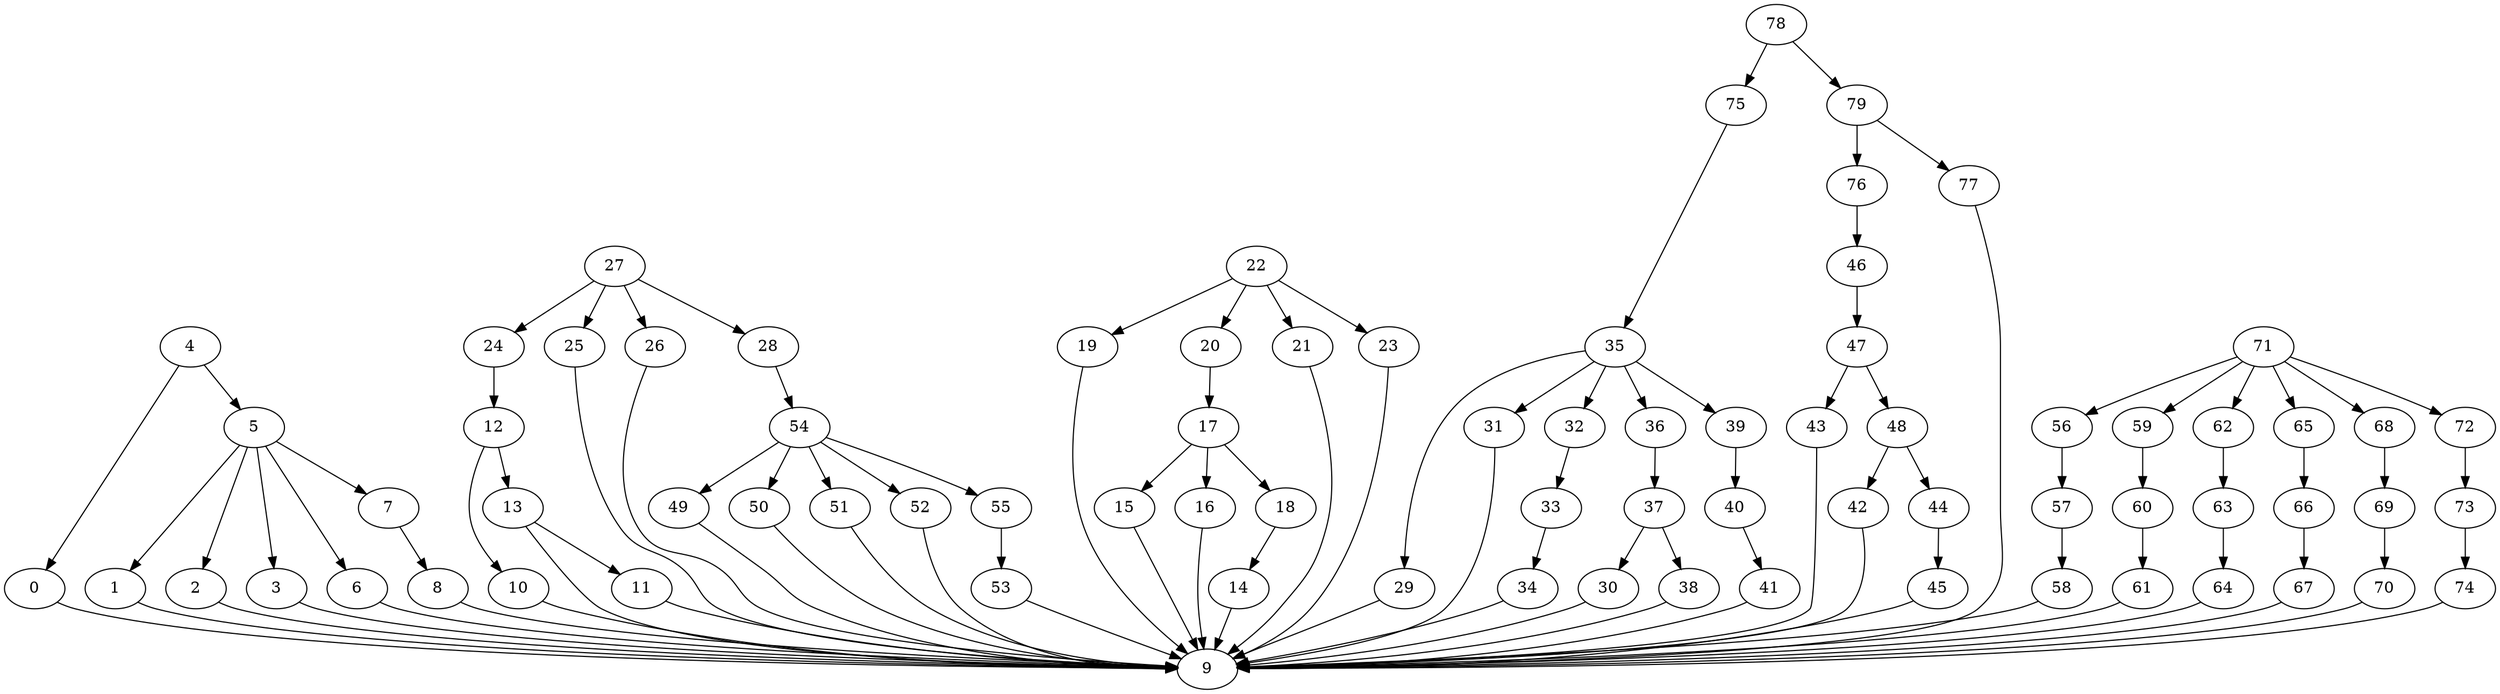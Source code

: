 strict digraph  {
0 [exec=160];
1 [exec=150];
2 [exec=180];
3 [exec=145];
4 [exec=189];
5 [exec=163];
6 [exec=178];
7 [exec=118];
8 [exec=59];
9 [exec=95];
10 [exec=133];
11 [exec=94];
12 [exec=84];
13 [exec=180];
14 [exec=119];
15 [exec=108];
16 [exec=77];
17 [exec=183];
18 [exec=84];
19 [exec=142];
20 [exec=94];
21 [exec=113];
22 [exec=56];
23 [exec=71];
24 [exec=183];
25 [exec=50];
26 [exec=148];
27 [exec=200];
28 [exec=61];
29 [exec=123];
30 [exec=136];
31 [exec=175];
32 [exec=57];
33 [exec=128];
34 [exec=164];
35 [exec=191];
36 [exec=61];
37 [exec=117];
38 [exec=152];
39 [exec=89];
40 [exec=171];
41 [exec=107];
42 [exec=174];
43 [exec=181];
44 [exec=133];
45 [exec=86];
46 [exec=137];
47 [exec=116];
48 [exec=117];
49 [exec=114];
50 [exec=58];
51 [exec=83];
52 [exec=91];
53 [exec=93];
54 [exec=74];
55 [exec=166];
56 [exec=115];
57 [exec=158];
58 [exec=121];
59 [exec=184];
60 [exec=51];
61 [exec=88];
62 [exec=59];
63 [exec=148];
64 [exec=154];
65 [exec=91];
66 [exec=78];
67 [exec=181];
68 [exec=72];
69 [exec=111];
70 [exec=76];
71 [exec=75];
72 [exec=55];
73 [exec=96];
74 [exec=109];
75 [exec=166];
76 [exec=129];
77 [exec=187];
78 [exec=147];
79 [exec=104];
0 -> 9  [comm=9];
1 -> 9  [comm=14];
2 -> 9  [comm=17];
3 -> 9  [comm=12];
4 -> 5  [comm=15];
4 -> 0  [comm=19];
5 -> 6  [comm=10];
5 -> 1  [comm=14];
5 -> 2  [comm=8];
5 -> 3  [comm=9];
5 -> 7  [comm=18];
6 -> 9  [comm=8];
7 -> 8  [comm=15];
8 -> 9  [comm=12];
10 -> 9  [comm=13];
11 -> 9  [comm=10];
12 -> 13  [comm=10];
12 -> 10  [comm=19];
13 -> 9  [comm=12];
13 -> 11  [comm=17];
14 -> 9  [comm=16];
15 -> 9  [comm=9];
16 -> 9  [comm=19];
17 -> 18  [comm=19];
17 -> 15  [comm=5];
17 -> 16  [comm=17];
18 -> 14  [comm=10];
19 -> 9  [comm=17];
20 -> 17  [comm=6];
21 -> 9  [comm=20];
22 -> 23  [comm=13];
22 -> 19  [comm=17];
22 -> 20  [comm=13];
22 -> 21  [comm=18];
23 -> 9  [comm=20];
24 -> 12  [comm=16];
25 -> 9  [comm=15];
26 -> 9  [comm=7];
27 -> 28  [comm=12];
27 -> 24  [comm=11];
27 -> 25  [comm=17];
27 -> 26  [comm=17];
28 -> 54  [comm=5];
29 -> 9  [comm=15];
30 -> 9  [comm=19];
31 -> 9  [comm=19];
32 -> 33  [comm=10];
33 -> 34  [comm=8];
34 -> 9  [comm=5];
35 -> 36  [comm=17];
35 -> 29  [comm=11];
35 -> 31  [comm=17];
35 -> 32  [comm=11];
35 -> 39  [comm=8];
36 -> 37  [comm=17];
37 -> 38  [comm=11];
37 -> 30  [comm=13];
38 -> 9  [comm=11];
39 -> 40  [comm=20];
40 -> 41  [comm=9];
41 -> 9  [comm=5];
42 -> 9  [comm=18];
43 -> 9  [comm=20];
44 -> 45  [comm=13];
45 -> 9  [comm=10];
46 -> 47  [comm=19];
47 -> 48  [comm=11];
47 -> 43  [comm=7];
48 -> 42  [comm=16];
48 -> 44  [comm=5];
49 -> 9  [comm=20];
50 -> 9  [comm=7];
51 -> 9  [comm=20];
52 -> 9  [comm=15];
53 -> 9  [comm=19];
54 -> 55  [comm=13];
54 -> 49  [comm=19];
54 -> 50  [comm=5];
54 -> 51  [comm=7];
54 -> 52  [comm=16];
55 -> 53  [comm=10];
56 -> 57  [comm=17];
57 -> 58  [comm=13];
58 -> 9  [comm=9];
59 -> 60  [comm=6];
60 -> 61  [comm=10];
61 -> 9  [comm=20];
62 -> 63  [comm=17];
63 -> 64  [comm=19];
64 -> 9  [comm=14];
65 -> 66  [comm=9];
66 -> 67  [comm=5];
67 -> 9  [comm=14];
68 -> 69  [comm=19];
69 -> 70  [comm=5];
70 -> 9  [comm=16];
71 -> 72  [comm=6];
71 -> 56  [comm=17];
71 -> 59  [comm=19];
71 -> 62  [comm=11];
71 -> 65  [comm=14];
71 -> 68  [comm=20];
72 -> 73  [comm=9];
73 -> 74  [comm=20];
74 -> 9  [comm=14];
75 -> 35  [comm=7];
76 -> 46  [comm=13];
77 -> 9  [comm=15];
78 -> 79  [comm=14];
78 -> 75  [comm=15];
79 -> 76  [comm=14];
79 -> 77  [comm=17];
}
